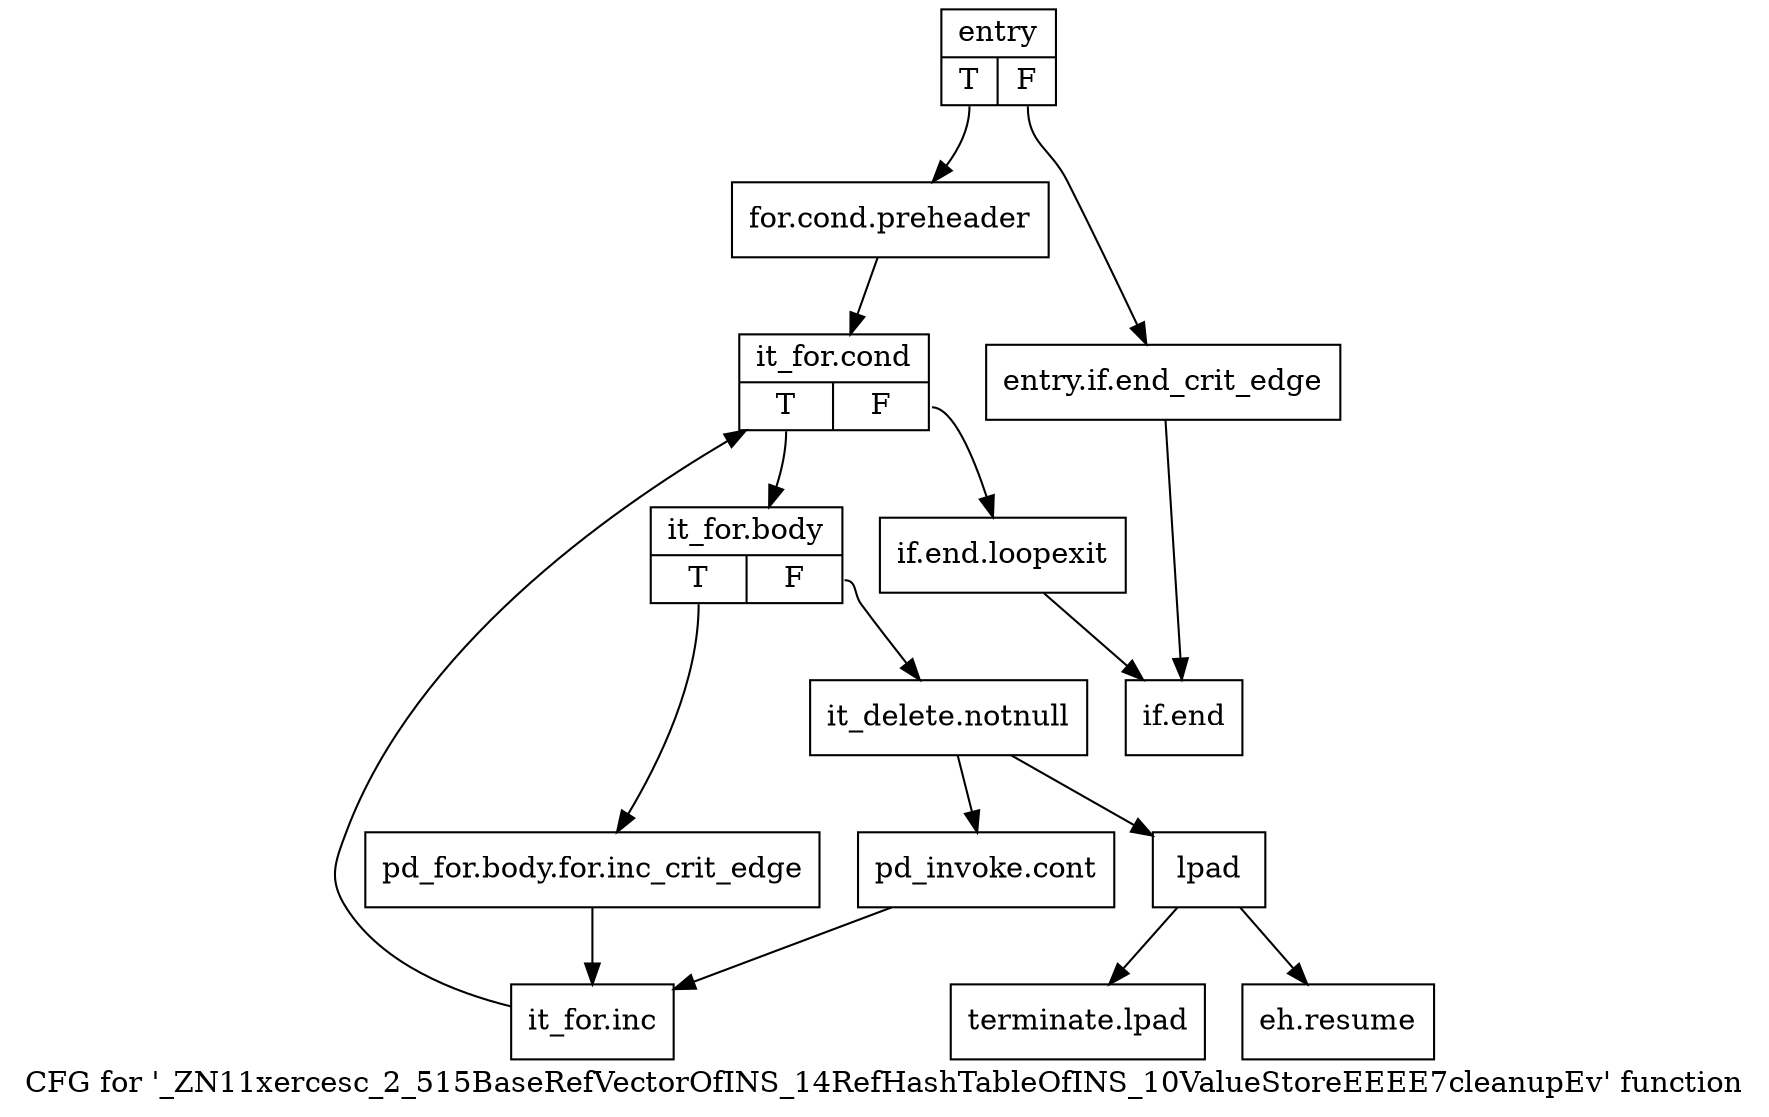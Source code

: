 digraph "CFG for '_ZN11xercesc_2_515BaseRefVectorOfINS_14RefHashTableOfINS_10ValueStoreEEEE7cleanupEv' function" {
	label="CFG for '_ZN11xercesc_2_515BaseRefVectorOfINS_14RefHashTableOfINS_10ValueStoreEEEE7cleanupEv' function";

	Node0x4e7cd80 [shape=record,label="{entry|{<s0>T|<s1>F}}"];
	Node0x4e7cd80:s0 -> Node0x4e7d280;
	Node0x4e7cd80:s1 -> Node0x4e7cdd0;
	Node0x4e7cdd0 [shape=record,label="{entry.if.end_crit_edge}"];
	Node0x4e7cdd0 -> Node0x4e7d550;
	Node0x4e7d280 [shape=record,label="{for.cond.preheader}"];
	Node0x4e7d280 -> Node0x4e7d2d0;
	Node0x4e7d2d0 [shape=record,label="{it_for.cond|{<s0>T|<s1>F}}"];
	Node0x4e7d2d0:s0 -> Node0x4e7d320;
	Node0x4e7d2d0:s1 -> Node0x4e7d500;
	Node0x4e7d320 [shape=record,label="{it_for.body|{<s0>T|<s1>F}}"];
	Node0x4e7d320:s0 -> Node0x4e7d370;
	Node0x4e7d320:s1 -> Node0x4e7d3c0;
	Node0x4e7d370 [shape=record,label="{pd_for.body.for.inc_crit_edge}"];
	Node0x4e7d370 -> Node0x4e7d460;
	Node0x4e7d3c0 [shape=record,label="{it_delete.notnull}"];
	Node0x4e7d3c0 -> Node0x4e7d410;
	Node0x4e7d3c0 -> Node0x4e7d4b0;
	Node0x4e7d410 [shape=record,label="{pd_invoke.cont}"];
	Node0x4e7d410 -> Node0x4e7d460;
	Node0x4e7d460 [shape=record,label="{it_for.inc}"];
	Node0x4e7d460 -> Node0x4e7d2d0;
	Node0x4e7d4b0 [shape=record,label="{lpad}"];
	Node0x4e7d4b0 -> Node0x4e7d5a0;
	Node0x4e7d4b0 -> Node0x4e7d5f0;
	Node0x4e7d500 [shape=record,label="{if.end.loopexit}"];
	Node0x4e7d500 -> Node0x4e7d550;
	Node0x4e7d550 [shape=record,label="{if.end}"];
	Node0x4e7d5a0 [shape=record,label="{eh.resume}"];
	Node0x4e7d5f0 [shape=record,label="{terminate.lpad}"];
}
